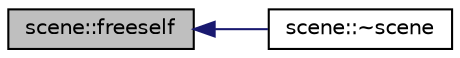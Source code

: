 digraph "scene::freeself"
{
  edge [fontname="Helvetica",fontsize="10",labelfontname="Helvetica",labelfontsize="10"];
  node [fontname="Helvetica",fontsize="10",shape=record];
  rankdir="LR";
  Node197 [label="scene::freeself",height=0.2,width=0.4,color="black", fillcolor="grey75", style="filled", fontcolor="black"];
  Node197 -> Node198 [dir="back",color="midnightblue",fontsize="10",style="solid",fontname="Helvetica"];
  Node198 [label="scene::~scene",height=0.2,width=0.4,color="black", fillcolor="white", style="filled",URL="$df/db1/classscene.html#aa97c9c1f46aa44e63223a737fcdcb496"];
}
